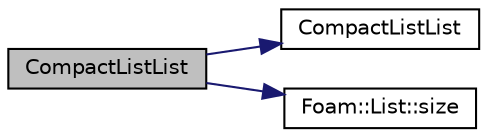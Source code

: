 digraph "CompactListList"
{
  bgcolor="transparent";
  edge [fontname="Helvetica",fontsize="10",labelfontname="Helvetica",labelfontsize="10"];
  node [fontname="Helvetica",fontsize="10",shape=record];
  rankdir="LR";
  Node1 [label="CompactListList",height=0.2,width=0.4,color="black", fillcolor="grey75", style="filled", fontcolor="black"];
  Node1 -> Node2 [color="midnightblue",fontsize="10",style="solid",fontname="Helvetica"];
  Node2 [label="CompactListList",height=0.2,width=0.4,color="black",URL="$a00322.html#a0d48455603b376bd565b1a7a89f027af",tooltip="Null constructor. "];
  Node1 -> Node3 [color="midnightblue",fontsize="10",style="solid",fontname="Helvetica"];
  Node3 [label="Foam::List::size",height=0.2,width=0.4,color="black",URL="$a01397.html#a8a5f6fa29bd4b500caf186f60245b384",tooltip="Override size to be inconsistent with allocated storage. "];
}
